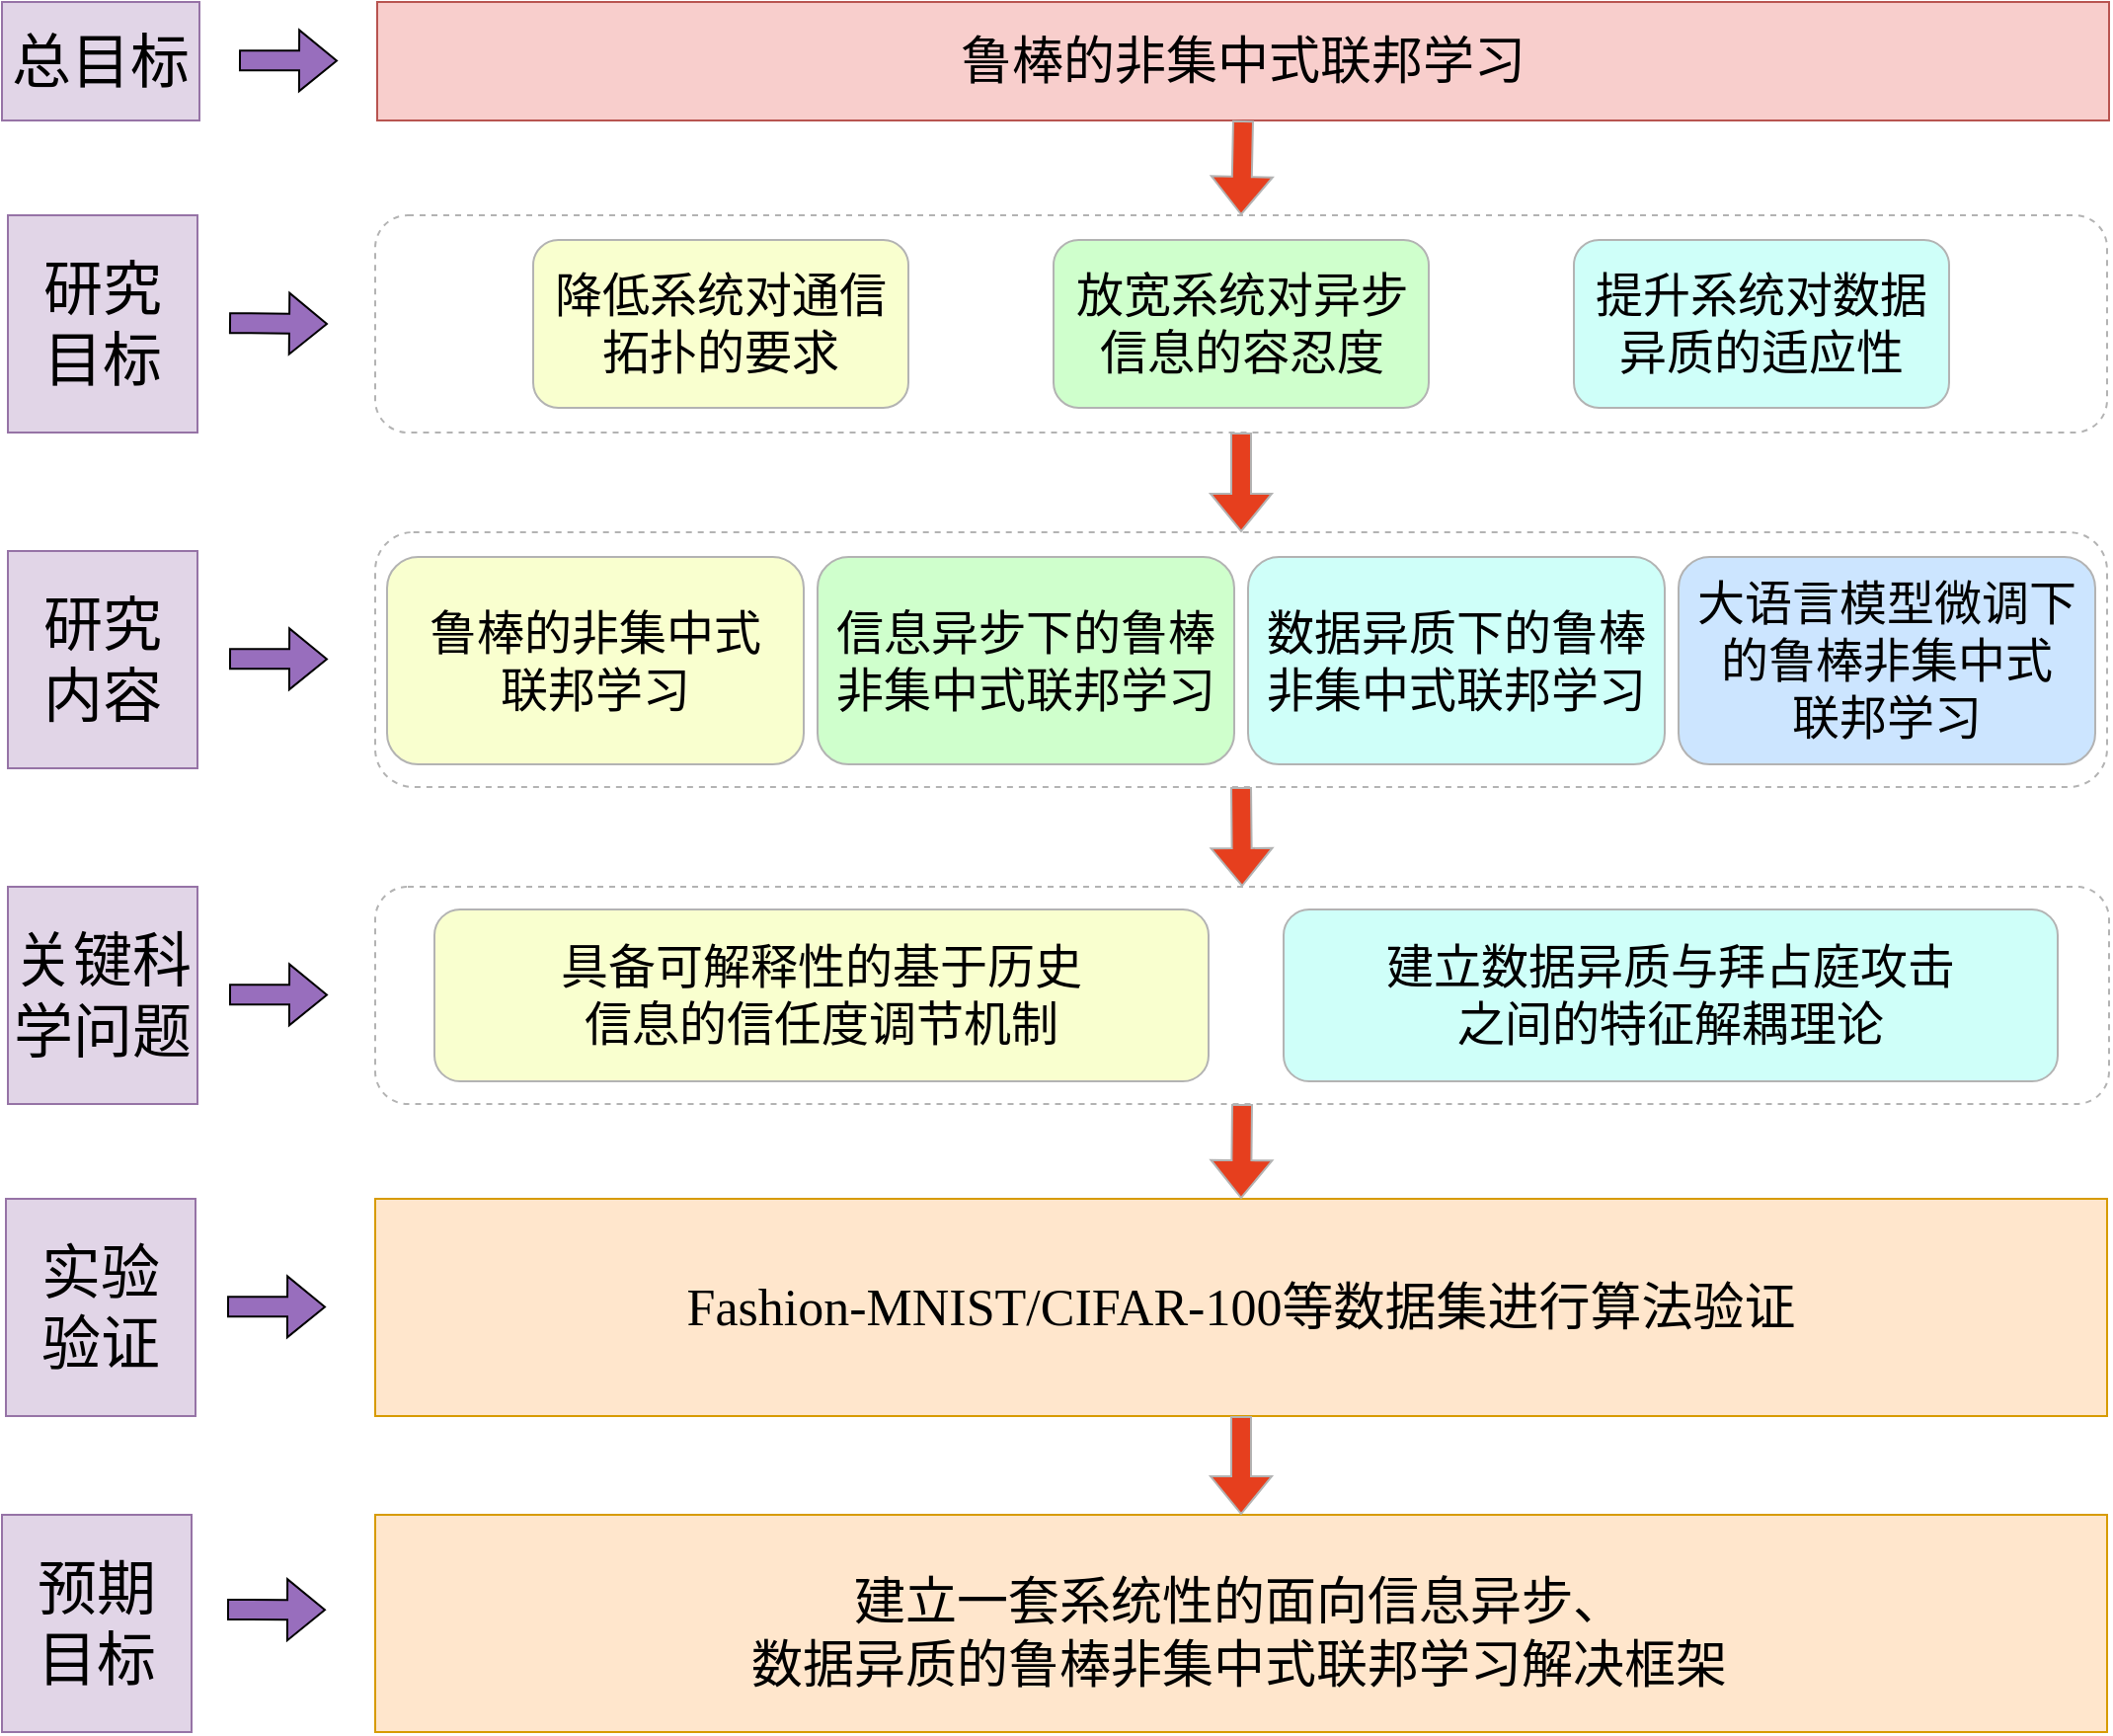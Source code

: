 <mxfile version="26.1.1">
  <diagram name="第 1 页" id="CUIRnP8APS25mf9R00Ao">
    <mxGraphModel dx="2074" dy="1098" grid="0" gridSize="10" guides="1" tooltips="1" connect="1" arrows="1" fold="1" page="1" pageScale="1" pageWidth="827" pageHeight="1169" math="0" shadow="0">
      <root>
        <mxCell id="0" />
        <mxCell id="1" parent="0" />
        <mxCell id="aDKeScB1y4_EoyUzjA0F-9" value="&lt;font face=&quot;Times New Roman&quot; style=&quot;font-size: 30px;&quot;&gt;总目标&lt;/font&gt;" style="rounded=0;whiteSpace=wrap;html=1;fillColor=#e1d5e7;strokeColor=#9673a6;" parent="1" vertex="1">
          <mxGeometry x="0.001" y="120.003" width="100" height="60" as="geometry" />
        </mxCell>
        <mxCell id="aDKeScB1y4_EoyUzjA0F-10" value="" style="shape=flexArrow;endArrow=classic;html=1;rounded=0;fillColor=#986EBD;" parent="1" edge="1">
          <mxGeometry width="50" height="50" relative="1" as="geometry">
            <mxPoint x="120.001" y="149.583" as="sourcePoint" />
            <mxPoint x="170.001" y="149.753" as="targetPoint" />
          </mxGeometry>
        </mxCell>
        <mxCell id="aDKeScB1y4_EoyUzjA0F-11" value="&lt;font style=&quot;font-size: 26px;&quot; face=&quot;Times New Roman&quot;&gt;鲁棒的非集中式联邦学习&lt;/font&gt;" style="rounded=0;whiteSpace=wrap;html=1;fillColor=#f8cecc;strokeColor=#b85450;fillStyle=auto;" parent="1" vertex="1">
          <mxGeometry x="190.001" y="120.003" width="877" height="60" as="geometry" />
        </mxCell>
        <mxCell id="aDKeScB1y4_EoyUzjA0F-12" value="&lt;font style=&quot;font-size: 30px;&quot; face=&quot;Times New Roman&quot;&gt;研究&lt;/font&gt;&lt;div&gt;&lt;font style=&quot;font-size: 30px;&quot; face=&quot;Times New Roman&quot;&gt;目标&lt;/font&gt;&lt;/div&gt;" style="rounded=0;whiteSpace=wrap;html=1;fillColor=#e1d5e7;strokeColor=#9673a6;" parent="1" vertex="1">
          <mxGeometry x="3.001" y="228.003" width="96" height="110" as="geometry" />
        </mxCell>
        <mxCell id="aDKeScB1y4_EoyUzjA0F-13" value="&lt;font style=&quot;font-size: 30px;&quot; face=&quot;Times New Roman&quot;&gt;研究&lt;/font&gt;&lt;div&gt;&lt;font face=&quot;Times New Roman&quot;&gt;&lt;span style=&quot;font-size: 30px;&quot;&gt;内容&lt;/span&gt;&lt;/font&gt;&lt;/div&gt;" style="rounded=0;whiteSpace=wrap;html=1;fillColor=#e1d5e7;strokeColor=#9673a6;" parent="1" vertex="1">
          <mxGeometry x="3.001" y="398.003" width="96" height="110" as="geometry" />
        </mxCell>
        <mxCell id="aDKeScB1y4_EoyUzjA0F-14" value="&lt;font face=&quot;Times New Roman&quot;&gt;&lt;span style=&quot;font-size: 30px;&quot;&gt;关键科学问题&lt;/span&gt;&lt;/font&gt;" style="rounded=0;whiteSpace=wrap;html=1;fillColor=#e1d5e7;strokeColor=#9673a6;" parent="1" vertex="1">
          <mxGeometry x="3.001" y="568.003" width="96" height="110" as="geometry" />
        </mxCell>
        <mxCell id="aDKeScB1y4_EoyUzjA0F-15" value="&lt;font face=&quot;Times New Roman&quot;&gt;&lt;span style=&quot;font-size: 30px;&quot;&gt;预期&lt;/span&gt;&lt;/font&gt;&lt;div&gt;&lt;font face=&quot;Times New Roman&quot;&gt;&lt;span style=&quot;font-size: 30px;&quot;&gt;目标&lt;/span&gt;&lt;/font&gt;&lt;/div&gt;" style="rounded=0;whiteSpace=wrap;html=1;fillColor=#e1d5e7;strokeColor=#9673a6;" parent="1" vertex="1">
          <mxGeometry x="0.001" y="886.003" width="96" height="110" as="geometry" />
        </mxCell>
        <mxCell id="aDKeScB1y4_EoyUzjA0F-16" value="&lt;font face=&quot;Times New Roman&quot;&gt;&lt;span style=&quot;font-size: 30px;&quot;&gt;实验&lt;/span&gt;&lt;/font&gt;&lt;div&gt;&lt;font face=&quot;Times New Roman&quot;&gt;&lt;span style=&quot;font-size: 30px;&quot;&gt;验证&lt;/span&gt;&lt;/font&gt;&lt;/div&gt;" style="rounded=0;whiteSpace=wrap;html=1;fillColor=#e1d5e7;strokeColor=#9673a6;" parent="1" vertex="1">
          <mxGeometry x="2.001" y="726.003" width="96" height="110" as="geometry" />
        </mxCell>
        <mxCell id="aDKeScB1y4_EoyUzjA0F-17" value="" style="shape=flexArrow;endArrow=classic;html=1;rounded=0;fillColor=#986EBD;" parent="1" edge="1">
          <mxGeometry width="50" height="50" relative="1" as="geometry">
            <mxPoint x="115.001" y="282.583" as="sourcePoint" />
            <mxPoint x="165.001" y="283.003" as="targetPoint" />
          </mxGeometry>
        </mxCell>
        <mxCell id="aDKeScB1y4_EoyUzjA0F-18" value="" style="shape=flexArrow;endArrow=classic;html=1;rounded=0;fillColor=#986EBD;" parent="1" edge="1">
          <mxGeometry width="50" height="50" relative="1" as="geometry">
            <mxPoint x="115.001" y="452.583" as="sourcePoint" />
            <mxPoint x="165.001" y="452.753" as="targetPoint" />
          </mxGeometry>
        </mxCell>
        <mxCell id="aDKeScB1y4_EoyUzjA0F-19" value="" style="shape=flexArrow;endArrow=classic;html=1;rounded=0;fillColor=#986EBD;" parent="1" edge="1">
          <mxGeometry width="50" height="50" relative="1" as="geometry">
            <mxPoint x="115.001" y="622.583" as="sourcePoint" />
            <mxPoint x="165.001" y="622.753" as="targetPoint" />
          </mxGeometry>
        </mxCell>
        <mxCell id="aDKeScB1y4_EoyUzjA0F-20" value="" style="shape=flexArrow;endArrow=classic;html=1;rounded=0;fillColor=#986EBD;" parent="1" edge="1">
          <mxGeometry width="50" height="50" relative="1" as="geometry">
            <mxPoint x="114.001" y="780.583" as="sourcePoint" />
            <mxPoint x="164.001" y="780.753" as="targetPoint" />
          </mxGeometry>
        </mxCell>
        <mxCell id="aDKeScB1y4_EoyUzjA0F-21" value="" style="shape=flexArrow;endArrow=classic;html=1;rounded=0;fillColor=#986EBD;" parent="1" edge="1">
          <mxGeometry width="50" height="50" relative="1" as="geometry">
            <mxPoint x="114.001" y="934.003" as="sourcePoint" />
            <mxPoint x="164.001" y="934.173" as="targetPoint" />
          </mxGeometry>
        </mxCell>
        <mxCell id="aDKeScB1y4_EoyUzjA0F-22" value="" style="rounded=1;whiteSpace=wrap;html=1;strokeColor=#B3B3B3;dashed=1;" parent="1" vertex="1">
          <mxGeometry x="189" y="228" width="877" height="110" as="geometry" />
        </mxCell>
        <mxCell id="aDKeScB1y4_EoyUzjA0F-23" value="&lt;font style=&quot;font-size: 24px;&quot; face=&quot;Times New Roman&quot;&gt;降低系统对通信拓扑的要求&lt;/font&gt;" style="rounded=1;whiteSpace=wrap;html=1;fillColor=#F9FFCF;strokeColor=#B3B3B3;" parent="1" vertex="1">
          <mxGeometry x="269.001" y="240.503" width="190" height="85" as="geometry" />
        </mxCell>
        <mxCell id="aDKeScB1y4_EoyUzjA0F-24" value="&lt;font size=&quot;5&quot; face=&quot;Times New Roman&quot;&gt;放宽系统对异步信息的容忍度&lt;/font&gt;" style="rounded=1;whiteSpace=wrap;html=1;fillColor=#CFFFCC;strokeColor=#B3B3B3;" parent="1" vertex="1">
          <mxGeometry x="532.501" y="240.503" width="190" height="85" as="geometry" />
        </mxCell>
        <mxCell id="aDKeScB1y4_EoyUzjA0F-25" value="&lt;font size=&quot;5&quot; face=&quot;Times New Roman&quot;&gt;提升系统对数据异质的适应性&lt;/font&gt;" style="rounded=1;whiteSpace=wrap;html=1;fillColor=#CFFFF9;strokeColor=#B3B3B3;" parent="1" vertex="1">
          <mxGeometry x="796.001" y="240.503" width="190" height="85" as="geometry" />
        </mxCell>
        <mxCell id="aDKeScB1y4_EoyUzjA0F-26" value="" style="rounded=1;whiteSpace=wrap;html=1;strokeColor=#B3B3B3;dashed=1;" parent="1" vertex="1">
          <mxGeometry x="189" y="388.5" width="877" height="129" as="geometry" />
        </mxCell>
        <mxCell id="aDKeScB1y4_EoyUzjA0F-27" value="&lt;font size=&quot;5&quot; face=&quot;Times New Roman&quot;&gt;鲁棒的非集中式&lt;/font&gt;&lt;div&gt;&lt;font size=&quot;5&quot; face=&quot;Times New Roman&quot;&gt;联邦学习&lt;/font&gt;&lt;/div&gt;" style="rounded=1;whiteSpace=wrap;html=1;fillColor=#F9FFCF;strokeColor=#B3B3B3;" parent="1" vertex="1">
          <mxGeometry x="195.001" y="401.003" width="211" height="105" as="geometry" />
        </mxCell>
        <mxCell id="aDKeScB1y4_EoyUzjA0F-28" value="&lt;span style=&quot;font-family: &amp;quot;Times New Roman&amp;quot;; font-size: x-large;&quot;&gt;信息异步下的鲁棒非集中式联邦学习&lt;/span&gt;" style="rounded=1;whiteSpace=wrap;html=1;fillColor=#CFFFCC;strokeColor=#B3B3B3;" parent="1" vertex="1">
          <mxGeometry x="413" y="401" width="211" height="105" as="geometry" />
        </mxCell>
        <mxCell id="aDKeScB1y4_EoyUzjA0F-29" value="&lt;span style=&quot;font-family: &amp;quot;Times New Roman&amp;quot;; font-size: x-large;&quot;&gt;数据异质下的鲁棒非集中式联邦学习&lt;/span&gt;" style="rounded=1;whiteSpace=wrap;html=1;fillColor=#CFFFF9;strokeColor=#B3B3B3;" parent="1" vertex="1">
          <mxGeometry x="631" y="401" width="211" height="105" as="geometry" />
        </mxCell>
        <mxCell id="aDKeScB1y4_EoyUzjA0F-30" value="" style="rounded=1;whiteSpace=wrap;html=1;strokeColor=#B3B3B3;dashed=1;" parent="1" vertex="1">
          <mxGeometry x="189" y="568" width="878" height="110" as="geometry" />
        </mxCell>
        <mxCell id="aDKeScB1y4_EoyUzjA0F-31" value="&lt;div&gt;&lt;font style=&quot;font-size: 24px;&quot; face=&quot;Times New Roman&quot;&gt;具备可解释性的基于&lt;/font&gt;&lt;span style=&quot;font-size: 24px; font-family: &amp;quot;Times New Roman&amp;quot;; background-color: transparent; color: light-dark(rgb(0, 0, 0), rgb(255, 255, 255));&quot;&gt;历史&lt;/span&gt;&lt;/div&gt;&lt;div&gt;&lt;span style=&quot;font-size: 24px; font-family: &amp;quot;Times New Roman&amp;quot;; background-color: transparent; color: light-dark(rgb(0, 0, 0), rgb(255, 255, 255));&quot;&gt;信息的信任度调节机制&lt;/span&gt;&lt;/div&gt;" style="rounded=1;whiteSpace=wrap;html=1;fillColor=#F9FFCF;strokeColor=#B3B3B3;" parent="1" vertex="1">
          <mxGeometry x="219" y="579.5" width="392" height="87" as="geometry" />
        </mxCell>
        <mxCell id="aDKeScB1y4_EoyUzjA0F-33" value="&lt;span style=&quot;font-family: &amp;quot;Times New Roman&amp;quot;; font-size: 24.0px;&quot;&gt;建立数据异质与拜占庭攻击&lt;/span&gt;&lt;div&gt;&lt;span style=&quot;font-family: &amp;quot;Times New Roman&amp;quot;; font-size: 24.0px;&quot;&gt;之间的特征解耦理论&lt;/span&gt;&lt;/div&gt;" style="rounded=1;whiteSpace=wrap;html=1;fillColor=#CFFFF9;strokeColor=#B3B3B3;" parent="1" vertex="1">
          <mxGeometry x="649" y="579.5" width="392" height="87" as="geometry" />
        </mxCell>
        <mxCell id="aDKeScB1y4_EoyUzjA0F-34" value="&lt;font style=&quot;font-size: 26px;&quot;&gt;&lt;span style=&quot;font-family: &amp;quot;Times New Roman&amp;quot;;&quot;&gt;Fashion-MNIST/CIFAR-100等数据集&lt;/span&gt;&lt;span style=&quot;font-family: &amp;quot;Times New Roman&amp;quot;; background-color: transparent; color: light-dark(rgb(0, 0, 0), rgb(255, 255, 255));&quot;&gt;进行算法验证&lt;/span&gt;&lt;/font&gt;" style="rounded=0;whiteSpace=wrap;html=1;fillColor=#ffe6cc;strokeColor=#d79b00;" parent="1" vertex="1">
          <mxGeometry x="189" y="726" width="877" height="110" as="geometry" />
        </mxCell>
        <mxCell id="aDKeScB1y4_EoyUzjA0F-35" value="&lt;div&gt;&lt;br&gt;&lt;/div&gt;" style="rounded=0;whiteSpace=wrap;html=1;fillColor=#ffe6cc;strokeColor=#d79b00;" parent="1" vertex="1">
          <mxGeometry x="189.001" y="886.003" width="877" height="110" as="geometry" />
        </mxCell>
        <mxCell id="aDKeScB1y4_EoyUzjA0F-37" value="" style="shape=flexArrow;endArrow=classic;html=1;rounded=0;exitX=0.5;exitY=1;exitDx=0;exitDy=0;fillColor=#E63F1E;strokeColor=#B3B3B3;entryX=0.5;entryY=0;entryDx=0;entryDy=0;" parent="1" source="aDKeScB1y4_EoyUzjA0F-11" target="aDKeScB1y4_EoyUzjA0F-22" edge="1">
          <mxGeometry width="50" height="50" relative="1" as="geometry">
            <mxPoint x="486.001" y="190.003" as="sourcePoint" />
            <mxPoint x="486.001" y="230.003" as="targetPoint" />
          </mxGeometry>
        </mxCell>
        <mxCell id="aDKeScB1y4_EoyUzjA0F-38" value="" style="shape=flexArrow;endArrow=classic;html=1;rounded=0;fillColor=#E63F1E;strokeColor=#B3B3B3;exitX=0.5;exitY=1;exitDx=0;exitDy=0;entryX=0.5;entryY=0;entryDx=0;entryDy=0;" parent="1" source="aDKeScB1y4_EoyUzjA0F-22" target="aDKeScB1y4_EoyUzjA0F-26" edge="1">
          <mxGeometry width="50" height="50" relative="1" as="geometry">
            <mxPoint x="627.001" y="355.003" as="sourcePoint" />
            <mxPoint x="627.001" y="391.003" as="targetPoint" />
          </mxGeometry>
        </mxCell>
        <mxCell id="aDKeScB1y4_EoyUzjA0F-39" value="" style="shape=flexArrow;endArrow=classic;html=1;rounded=0;fillColor=#E63F1E;strokeColor=#B3B3B3;exitX=0.5;exitY=1;exitDx=0;exitDy=0;entryX=0.5;entryY=0;entryDx=0;entryDy=0;" parent="1" source="aDKeScB1y4_EoyUzjA0F-26" target="aDKeScB1y4_EoyUzjA0F-30" edge="1">
          <mxGeometry width="50" height="50" relative="1" as="geometry">
            <mxPoint x="624.001" y="522.003" as="sourcePoint" />
            <mxPoint x="624.001" y="558.003" as="targetPoint" />
          </mxGeometry>
        </mxCell>
        <mxCell id="aDKeScB1y4_EoyUzjA0F-40" value="" style="shape=flexArrow;endArrow=classic;html=1;rounded=0;fillColor=#E63F1E;strokeColor=#B3B3B3;exitX=0.5;exitY=1;exitDx=0;exitDy=0;entryX=0.5;entryY=0;entryDx=0;entryDy=0;" parent="1" source="aDKeScB1y4_EoyUzjA0F-30" target="aDKeScB1y4_EoyUzjA0F-34" edge="1">
          <mxGeometry width="50" height="50" relative="1" as="geometry">
            <mxPoint x="631.001" y="695.003" as="sourcePoint" />
            <mxPoint x="631.001" y="731.003" as="targetPoint" />
          </mxGeometry>
        </mxCell>
        <mxCell id="aDKeScB1y4_EoyUzjA0F-41" value="" style="shape=flexArrow;endArrow=classic;html=1;rounded=0;exitX=0.5;exitY=1;exitDx=0;exitDy=0;fillColor=#E63F1E;strokeColor=#B3B3B3;entryX=0.5;entryY=0;entryDx=0;entryDy=0;" parent="1" source="aDKeScB1y4_EoyUzjA0F-34" target="aDKeScB1y4_EoyUzjA0F-35" edge="1">
          <mxGeometry width="50" height="50" relative="1" as="geometry">
            <mxPoint x="617.361" y="842.313" as="sourcePoint" />
            <mxPoint x="617.001" y="886.003" as="targetPoint" />
          </mxGeometry>
        </mxCell>
        <mxCell id="aDKeScB1y4_EoyUzjA0F-42" value="&lt;div&gt;&lt;span style=&quot;background-color: transparent; font-size: 26px;&quot;&gt;&lt;font face=&quot;Times New Roman&quot;&gt;建立一套系统性的面向信息异步、&lt;/font&gt;&lt;/span&gt;&lt;/div&gt;&lt;div&gt;&lt;span style=&quot;background-color: transparent; font-size: 26px;&quot;&gt;&lt;font face=&quot;Times New Roman&quot;&gt;数据异质的鲁棒非集中式联邦学习解决框架&lt;/font&gt;&lt;/span&gt;&lt;/div&gt;" style="text;html=1;align=center;verticalAlign=middle;whiteSpace=wrap;rounded=0;" parent="1" vertex="1">
          <mxGeometry x="188.001" y="931.003" width="877" height="30" as="geometry" />
        </mxCell>
        <mxCell id="40GSvqzJZV5A0AbQHkRz-1" value="&lt;span style=&quot;font-family: &amp;quot;Times New Roman&amp;quot;; font-size: x-large;&quot;&gt;大语言模型微调下的鲁棒非集中式&lt;/span&gt;&lt;div&gt;&lt;span style=&quot;font-family: &amp;quot;Times New Roman&amp;quot;; font-size: x-large;&quot;&gt;联邦学习&lt;/span&gt;&lt;/div&gt;" style="rounded=1;whiteSpace=wrap;html=1;fillColor=#CCE5FF;strokeColor=#B3B3B3;" parent="1" vertex="1">
          <mxGeometry x="849" y="401" width="211" height="105" as="geometry" />
        </mxCell>
      </root>
    </mxGraphModel>
  </diagram>
</mxfile>
